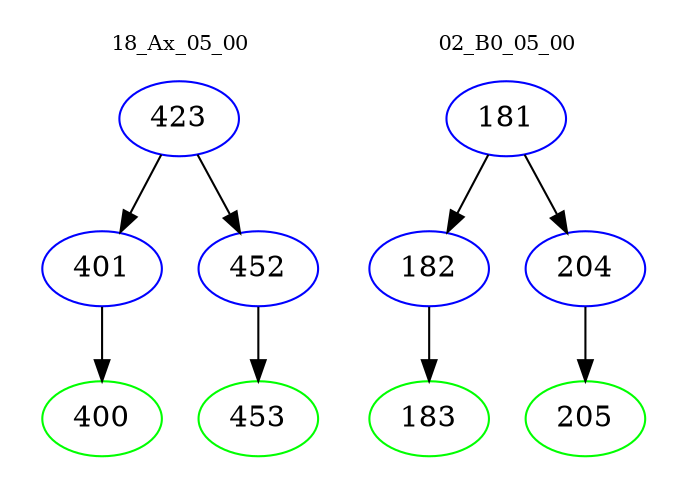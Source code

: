 digraph{
subgraph cluster_0 {
color = white
label = "18_Ax_05_00";
fontsize=10;
T0_423 [label="423", color="blue"]
T0_423 -> T0_401 [color="black"]
T0_401 [label="401", color="blue"]
T0_401 -> T0_400 [color="black"]
T0_400 [label="400", color="green"]
T0_423 -> T0_452 [color="black"]
T0_452 [label="452", color="blue"]
T0_452 -> T0_453 [color="black"]
T0_453 [label="453", color="green"]
}
subgraph cluster_1 {
color = white
label = "02_B0_05_00";
fontsize=10;
T1_181 [label="181", color="blue"]
T1_181 -> T1_182 [color="black"]
T1_182 [label="182", color="blue"]
T1_182 -> T1_183 [color="black"]
T1_183 [label="183", color="green"]
T1_181 -> T1_204 [color="black"]
T1_204 [label="204", color="blue"]
T1_204 -> T1_205 [color="black"]
T1_205 [label="205", color="green"]
}
}
